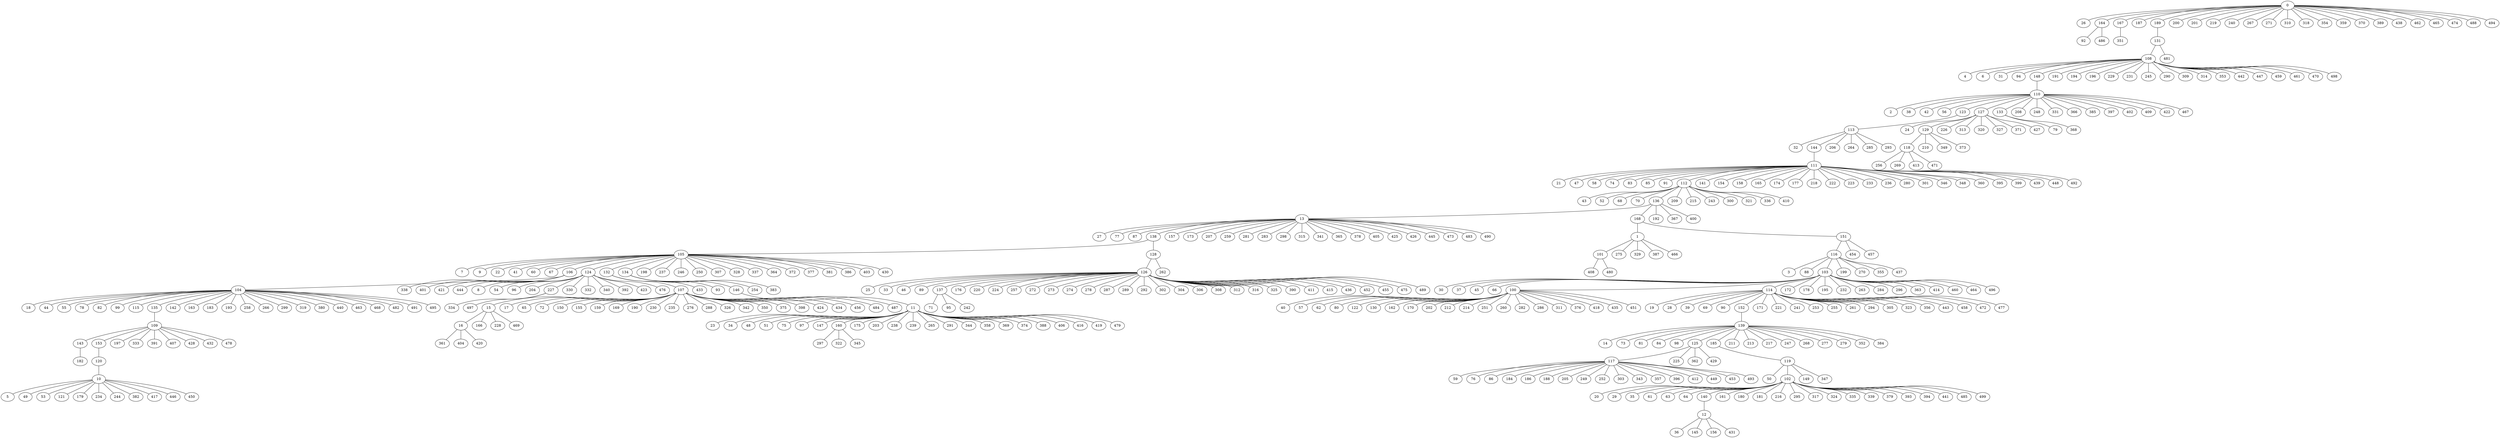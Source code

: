 strict graph G {
0;
1;
2;
3;
4;
5;
6;
7;
8;
9;
10;
11;
12;
13;
14;
15;
16;
17;
18;
19;
20;
21;
22;
23;
24;
25;
26;
27;
28;
29;
30;
31;
32;
33;
34;
35;
36;
37;
38;
39;
40;
41;
42;
43;
44;
45;
46;
47;
48;
49;
50;
51;
52;
53;
54;
55;
56;
57;
58;
59;
60;
61;
62;
63;
64;
65;
66;
67;
68;
69;
70;
71;
72;
73;
74;
75;
76;
77;
78;
79;
80;
81;
82;
83;
84;
85;
86;
87;
88;
89;
90;
91;
92;
93;
94;
95;
96;
97;
98;
99;
100;
101;
102;
103;
104;
105;
106;
107;
108;
109;
110;
111;
112;
113;
114;
115;
116;
117;
118;
119;
120;
121;
122;
123;
124;
125;
126;
127;
128;
129;
130;
131;
132;
133;
134;
135;
136;
137;
138;
139;
140;
141;
142;
143;
144;
145;
146;
147;
148;
149;
150;
151;
152;
153;
154;
155;
156;
157;
158;
159;
160;
161;
162;
163;
164;
165;
166;
167;
168;
169;
170;
171;
172;
173;
174;
175;
176;
177;
178;
179;
180;
181;
182;
183;
184;
185;
186;
187;
188;
189;
190;
191;
192;
193;
194;
195;
196;
197;
198;
199;
200;
201;
202;
203;
204;
205;
206;
207;
208;
209;
210;
211;
212;
213;
214;
215;
216;
217;
218;
219;
220;
221;
222;
223;
224;
225;
226;
227;
228;
229;
230;
231;
232;
233;
234;
235;
236;
237;
238;
239;
240;
241;
242;
243;
244;
245;
246;
247;
248;
249;
250;
251;
252;
253;
254;
255;
256;
257;
258;
259;
260;
261;
262;
263;
264;
265;
266;
267;
268;
269;
270;
271;
272;
273;
274;
275;
276;
277;
278;
279;
280;
281;
282;
283;
284;
285;
286;
287;
288;
289;
290;
291;
292;
293;
294;
295;
296;
297;
298;
299;
300;
301;
302;
303;
304;
305;
306;
307;
308;
309;
310;
311;
312;
313;
314;
315;
316;
317;
318;
319;
320;
321;
322;
323;
324;
325;
326;
327;
328;
329;
330;
331;
332;
333;
334;
335;
336;
337;
338;
339;
340;
341;
342;
343;
344;
345;
346;
347;
348;
349;
350;
351;
352;
353;
354;
355;
356;
357;
358;
359;
360;
361;
362;
363;
364;
365;
366;
367;
368;
369;
370;
371;
372;
373;
374;
375;
376;
377;
378;
379;
380;
381;
382;
383;
384;
385;
386;
387;
388;
389;
390;
391;
392;
393;
394;
395;
396;
397;
398;
399;
400;
401;
402;
403;
404;
405;
406;
407;
408;
409;
410;
411;
412;
413;
414;
415;
416;
417;
418;
419;
420;
421;
422;
423;
424;
425;
426;
427;
428;
429;
430;
431;
432;
433;
434;
435;
436;
437;
438;
439;
440;
441;
442;
443;
444;
445;
446;
447;
448;
449;
450;
451;
452;
453;
454;
455;
456;
457;
458;
459;
460;
461;
462;
463;
464;
465;
466;
467;
468;
469;
470;
471;
472;
473;
474;
475;
476;
477;
478;
479;
480;
481;
482;
483;
484;
485;
486;
487;
488;
489;
490;
491;
492;
493;
494;
495;
496;
497;
498;
499;
117 -- 205;
10 -- 244;
111 -- 236;
106 -- 444;
117 -- 76;
0 -- 370;
139 -- 213;
125 -- 362;
136 -- 168;
10 -- 446;
111 -- 174;
126 -- 176;
100 -- 62;
108 -- 4;
109 -- 391;
102 -- 61;
111 -- 223;
117 -- 188;
105 -- 67;
106 -- 401;
111 -- 218;
110 -- 2;
124 -- 204;
13 -- 283;
126 -- 289;
11 -- 23;
109 -- 478;
104 -- 299;
134 -- 146;
13 -- 473;
151 -- 457;
151 -- 116;
129 -- 118;
107 -- 235;
108 -- 31;
102 -- 339;
10 -- 5;
100 -- 260;
107 -- 342;
126 -- 436;
116 -- 3;
107 -- 72;
0 -- 219;
11 -- 51;
119 -- 102;
13 -- 157;
146 -- 11;
108 -- 470;
103 -- 195;
126 -- 224;
100 -- 451;
11 -- 479;
167 -- 351;
168 -- 151;
126 -- 489;
100 -- 80;
126 -- 390;
139 -- 268;
114 -- 458;
102 -- 393;
102 -- 181;
114 -- 90;
104 -- 115;
103 -- 114;
11 -- 344;
127 -- 129;
111 -- 439;
13 -- 77;
104 -- 495;
108 -- 353;
102 -- 140;
13 -- 483;
15 -- 166;
110 -- 133;
110 -- 248;
139 -- 279;
111 -- 395;
108 -- 442;
16 -- 404;
134 -- 93;
102 -- 441;
0 -- 488;
114 -- 305;
108 -- 191;
124 -- 392;
11 -- 406;
111 -- 165;
111 -- 222;
10 -- 234;
1 -- 329;
102 -- 295;
103 -- 45;
119 -- 347;
129 -- 349;
126 -- 46;
117 -- 343;
112 -- 70;
100 -- 376;
105 -- 7;
108 -- 196;
15 -- 228;
124 -- 476;
0 -- 26;
127 -- 24;
102 -- 324;
126 -- 306;
13 -- 27;
103 -- 37;
110 -- 38;
114 -- 477;
107 -- 155;
0 -- 318;
127 -- 320;
107 -- 326;
103 -- 263;
114 -- 171;
110 -- 127;
126 -- 325;
111 -- 112;
128 -- 262;
12 -- 431;
116 -- 103;
133 -- 368;
105 -- 386;
124 -- 423;
117 -- 252;
138 -- 105;
112 -- 243;
104 -- 319;
102 -- 335;
105 -- 198;
107 -- 375;
110 -- 397;
104 -- 82;
124 -- 8;
103 -- 464;
131 -- 108;
152 -- 139;
13 -- 341;
108 -- 194;
126 -- 312;
11 -- 388;
107 -- 276;
0 -- 359;
13 -- 445;
107 -- 424;
11 -- 48;
185 -- 119;
100 -- 311;
10 -- 450;
113 -- 264;
100 -- 282;
107 -- 15;
10 -- 49;
117 -- 86;
104 -- 99;
126 -- 415;
107 -- 487;
114 -- 253;
102 -- 394;
13 -- 87;
109 -- 428;
112 -- 215;
1 -- 387;
113 -- 285;
103 -- 172;
0 -- 271;
107 -- 169;
139 -- 81;
112 -- 321;
12 -- 145;
108 -- 459;
111 -- 233;
111 -- 141;
105 -- 237;
113 -- 32;
103 -- 66;
103 -- 100;
116 -- 355;
0 -- 201;
100 -- 130;
119 -- 149;
110 -- 467;
160 -- 297;
107 -- 398;
126 -- 220;
104 -- 266;
153 -- 120;
104 -- 463;
120 -- 10;
104 -- 491;
127 -- 327;
11 -- 291;
102 -- 20;
126 -- 273;
100 -- 57;
132 -- 107;
105 -- 430;
107 -- 65;
103 -- 363;
11 -- 358;
114 -- 69;
108 -- 309;
108 -- 290;
117 -- 453;
108 -- 245;
108 -- 231;
104 -- 55;
10 -- 382;
105 -- 134;
102 -- 64;
110 -- 208;
138 -- 128;
129 -- 373;
112 -- 336;
124 -- 227;
113 -- 206;
107 -- 17;
103 -- 30;
140 -- 12;
114 -- 255;
126 -- 455;
111 -- 21;
117 -- 357;
108 -- 314;
227 -- 334;
112 -- 209;
104 -- 163;
118 -- 269;
133 -- 79;
139 -- 384;
102 -- 485;
10 -- 121;
105 -- 124;
13 -- 315;
102 -- 35;
134 -- 383;
0 -- 438;
139 -- 352;
11 -- 369;
1 -- 275;
125 -- 117;
107 -- 288;
109 -- 143;
126 -- 308;
164 -- 486;
143 -- 182;
106 -- 421;
104 -- 183;
128 -- 126;
13 -- 405;
0 -- 187;
108 -- 148;
114 -- 261;
111 -- 158;
107 -- 350;
134 -- 254;
106 -- 338;
111 -- 360;
114 -- 152;
117 -- 184;
110 -- 409;
111 -- 280;
112 -- 136;
11 -- 175;
11 -- 34;
118 -- 471;
111 -- 74;
13 -- 365;
112 -- 300;
0 -- 462;
103 -- 496;
100 -- 214;
104 -- 44;
0 -- 389;
107 -- 484;
111 -- 448;
105 -- 377;
11 -- 97;
126 -- 316;
0 -- 200;
118 -- 256;
0 -- 354;
117 -- 303;
108 -- 6;
110 -- 385;
13 -- 298;
124 -- 54;
126 -- 89;
100 -- 162;
12 -- 36;
13 -- 425;
139 -- 247;
110 -- 402;
114 -- 241;
110 -- 42;
102 -- 379;
108 -- 94;
111 -- 83;
104 -- 135;
104 -- 142;
105 -- 328;
11 -- 75;
126 -- 411;
0 -- 494;
114 -- 472;
105 -- 403;
10 -- 179;
102 -- 63;
123 -- 113;
117 -- 396;
105 -- 106;
116 -- 270;
107 -- 456;
16 -- 361;
100 -- 435;
11 -- 265;
1 -- 466;
111 -- 177;
126 -- 272;
125 -- 225;
139 -- 217;
139 -- 185;
112 -- 68;
124 -- 330;
101 -- 408;
104 -- 440;
114 -- 28;
109 -- 407;
102 -- 499;
105 -- 132;
0 -- 310;
139 -- 73;
108 -- 461;
104 -- 380;
136 -- 367;
0 -- 240;
100 -- 202;
114 -- 323;
105 -- 372;
126 -- 278;
0 -- 189;
168 -- 1;
139 -- 211;
160 -- 322;
13 -- 259;
116 -- 88;
110 -- 366;
126 -- 33;
100 -- 40;
13 -- 378;
108 -- 498;
126 -- 292;
117 -- 249;
102 -- 161;
104 -- 482;
164 -- 92;
15 -- 469;
112 -- 410;
116 -- 199;
105 -- 60;
104 -- 468;
103 -- 460;
139 -- 84;
100 -- 286;
114 -- 294;
118 -- 413;
139 -- 277;
107 -- 150;
132 -- 433;
111 -- 492;
105 -- 364;
16 -- 420;
137 -- 242;
136 -- 400;
111 -- 85;
117 -- 493;
0 -- 267;
11 -- 238;
105 -- 9;
100 -- 251;
11 -- 203;
13 -- 426;
137 -- 95;
111 -- 47;
11 -- 147;
139 -- 14;
114 -- 221;
126 -- 257;
151 -- 454;
110 -- 123;
13 -- 207;
103 -- 296;
105 -- 22;
136 -- 13;
127 -- 226;
107 -- 159;
102 -- 180;
160 -- 345;
111 -- 346;
117 -- 412;
11 -- 416;
10 -- 53;
0 -- 164;
127 -- 427;
111 -- 301;
105 -- 307;
13 -- 281;
105 -- 246;
126 -- 287;
127 -- 371;
102 -- 317;
103 -- 178;
124 -- 332;
110 -- 422;
10 -- 417;
11 -- 374;
11 -- 160;
100 -- 212;
0 -- 167;
139 -- 125;
13 -- 138;
11 -- 419;
114 -- 19;
0 -- 465;
108 -- 447;
100 -- 418;
136 -- 192;
139 -- 98;
126 -- 475;
1 -- 101;
104 -- 78;
111 -- 58;
12 -- 156;
126 -- 304;
137 -- 71;
109 -- 153;
125 -- 429;
103 -- 232;
144 -- 111;
102 -- 216;
113 -- 293;
107 -- 190;
11 -- 239;
13 -- 490;
119 -- 50;
113 -- 144;
109 -- 333;
100 -- 170;
227 -- 497;
126 -- 302;
112 -- 43;
111 -- 91;
109 -- 432;
117 -- 449;
131 -- 481;
124 -- 96;
117 -- 59;
102 -- 29;
114 -- 356;
100 -- 122;
116 -- 437;
126 -- 25;
117 -- 186;
105 -- 381;
103 -- 414;
111 -- 348;
107 -- 434;
108 -- 229;
129 -- 210;
104 -- 258;
135 -- 109;
101 -- 480;
105 -- 337;
105 -- 250;
124 -- 340;
109 -- 197;
126 -- 137;
106 -- 104;
103 -- 284;
104 -- 18;
114 -- 443;
148 -- 110;
126 -- 274;
127 -- 313;
114 -- 39;
110 -- 56;
110 -- 331;
105 -- 41;
189 -- 131;
112 -- 52;
111 -- 399;
107 -- 230;
111 -- 154;
13 -- 173;
0 -- 474;
104 -- 193;
15 -- 16;
126 -- 452;
}
